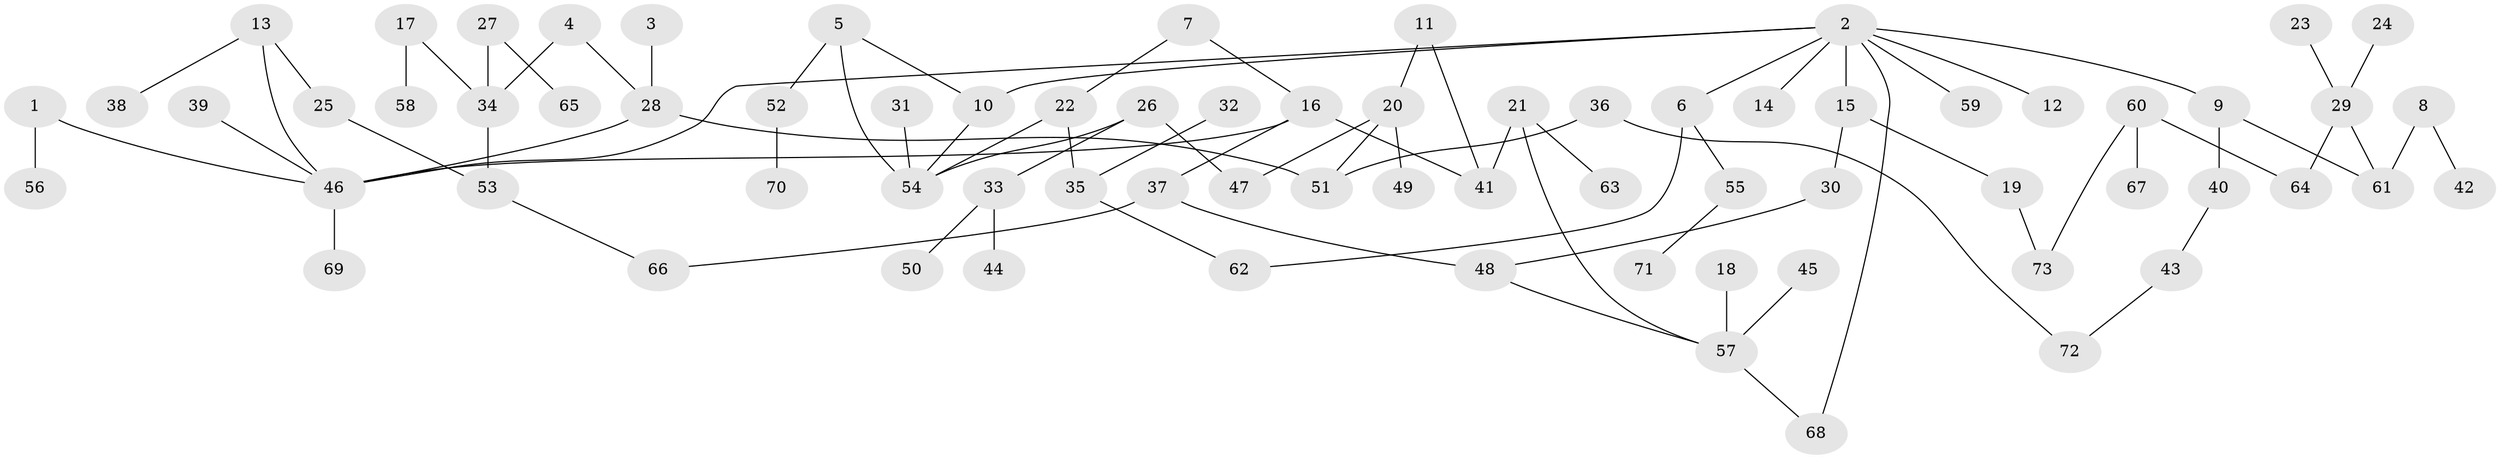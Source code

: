 // original degree distribution, {8: 0.013793103448275862, 6: 0.027586206896551724, 2: 0.3310344827586207, 3: 0.11724137931034483, 4: 0.06206896551724138, 1: 0.4068965517241379, 5: 0.034482758620689655, 7: 0.006896551724137931}
// Generated by graph-tools (version 1.1) at 2025/36/03/04/25 23:36:06]
// undirected, 73 vertices, 84 edges
graph export_dot {
  node [color=gray90,style=filled];
  1;
  2;
  3;
  4;
  5;
  6;
  7;
  8;
  9;
  10;
  11;
  12;
  13;
  14;
  15;
  16;
  17;
  18;
  19;
  20;
  21;
  22;
  23;
  24;
  25;
  26;
  27;
  28;
  29;
  30;
  31;
  32;
  33;
  34;
  35;
  36;
  37;
  38;
  39;
  40;
  41;
  42;
  43;
  44;
  45;
  46;
  47;
  48;
  49;
  50;
  51;
  52;
  53;
  54;
  55;
  56;
  57;
  58;
  59;
  60;
  61;
  62;
  63;
  64;
  65;
  66;
  67;
  68;
  69;
  70;
  71;
  72;
  73;
  1 -- 46 [weight=1.0];
  1 -- 56 [weight=1.0];
  2 -- 6 [weight=1.0];
  2 -- 9 [weight=1.0];
  2 -- 10 [weight=1.0];
  2 -- 12 [weight=1.0];
  2 -- 14 [weight=1.0];
  2 -- 15 [weight=1.0];
  2 -- 46 [weight=1.0];
  2 -- 59 [weight=1.0];
  2 -- 68 [weight=1.0];
  3 -- 28 [weight=1.0];
  4 -- 28 [weight=1.0];
  4 -- 34 [weight=1.0];
  5 -- 10 [weight=1.0];
  5 -- 52 [weight=1.0];
  5 -- 54 [weight=1.0];
  6 -- 55 [weight=1.0];
  6 -- 62 [weight=1.0];
  7 -- 16 [weight=1.0];
  7 -- 22 [weight=1.0];
  8 -- 42 [weight=1.0];
  8 -- 61 [weight=1.0];
  9 -- 40 [weight=1.0];
  9 -- 61 [weight=1.0];
  10 -- 54 [weight=1.0];
  11 -- 20 [weight=1.0];
  11 -- 41 [weight=1.0];
  13 -- 25 [weight=1.0];
  13 -- 38 [weight=1.0];
  13 -- 46 [weight=1.0];
  15 -- 19 [weight=1.0];
  15 -- 30 [weight=1.0];
  16 -- 37 [weight=1.0];
  16 -- 41 [weight=2.0];
  16 -- 46 [weight=1.0];
  17 -- 34 [weight=1.0];
  17 -- 58 [weight=1.0];
  18 -- 57 [weight=1.0];
  19 -- 73 [weight=1.0];
  20 -- 47 [weight=1.0];
  20 -- 49 [weight=1.0];
  20 -- 51 [weight=1.0];
  21 -- 41 [weight=1.0];
  21 -- 57 [weight=1.0];
  21 -- 63 [weight=1.0];
  22 -- 35 [weight=1.0];
  22 -- 54 [weight=1.0];
  23 -- 29 [weight=1.0];
  24 -- 29 [weight=1.0];
  25 -- 53 [weight=1.0];
  26 -- 33 [weight=1.0];
  26 -- 47 [weight=1.0];
  26 -- 54 [weight=1.0];
  27 -- 34 [weight=1.0];
  27 -- 65 [weight=1.0];
  28 -- 46 [weight=1.0];
  28 -- 51 [weight=1.0];
  29 -- 61 [weight=1.0];
  29 -- 64 [weight=1.0];
  30 -- 48 [weight=1.0];
  31 -- 54 [weight=1.0];
  32 -- 35 [weight=1.0];
  33 -- 44 [weight=1.0];
  33 -- 50 [weight=1.0];
  34 -- 53 [weight=1.0];
  35 -- 62 [weight=1.0];
  36 -- 51 [weight=1.0];
  36 -- 72 [weight=1.0];
  37 -- 48 [weight=1.0];
  37 -- 66 [weight=1.0];
  39 -- 46 [weight=1.0];
  40 -- 43 [weight=1.0];
  43 -- 72 [weight=1.0];
  45 -- 57 [weight=1.0];
  46 -- 69 [weight=1.0];
  48 -- 57 [weight=1.0];
  52 -- 70 [weight=1.0];
  53 -- 66 [weight=1.0];
  55 -- 71 [weight=1.0];
  57 -- 68 [weight=1.0];
  60 -- 64 [weight=1.0];
  60 -- 67 [weight=1.0];
  60 -- 73 [weight=1.0];
}

